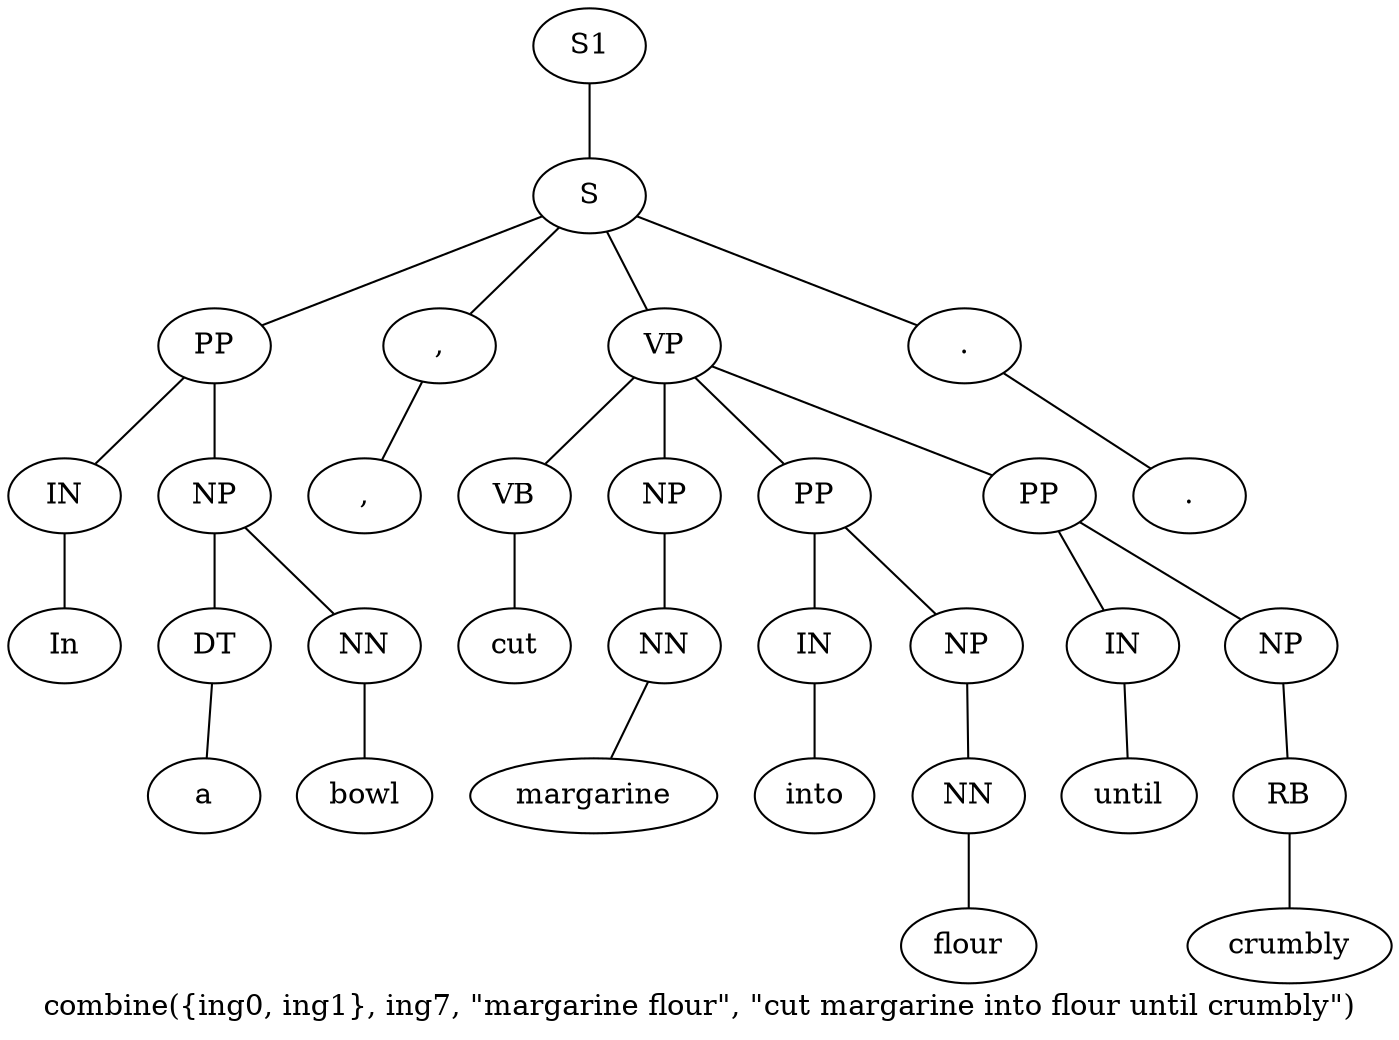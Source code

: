 graph SyntaxGraph {
	label = "combine({ing0, ing1}, ing7, \"margarine flour\", \"cut margarine into flour until crumbly\")";
	Node0 [label="S1"];
	Node1 [label="S"];
	Node2 [label="PP"];
	Node3 [label="IN"];
	Node4 [label="In"];
	Node5 [label="NP"];
	Node6 [label="DT"];
	Node7 [label="a"];
	Node8 [label="NN"];
	Node9 [label="bowl"];
	Node10 [label=","];
	Node11 [label=","];
	Node12 [label="VP"];
	Node13 [label="VB"];
	Node14 [label="cut"];
	Node15 [label="NP"];
	Node16 [label="NN"];
	Node17 [label="margarine"];
	Node18 [label="PP"];
	Node19 [label="IN"];
	Node20 [label="into"];
	Node21 [label="NP"];
	Node22 [label="NN"];
	Node23 [label="flour"];
	Node24 [label="PP"];
	Node25 [label="IN"];
	Node26 [label="until"];
	Node27 [label="NP"];
	Node28 [label="RB"];
	Node29 [label="crumbly"];
	Node30 [label="."];
	Node31 [label="."];

	Node0 -- Node1;
	Node1 -- Node2;
	Node1 -- Node10;
	Node1 -- Node12;
	Node1 -- Node30;
	Node2 -- Node3;
	Node2 -- Node5;
	Node3 -- Node4;
	Node5 -- Node6;
	Node5 -- Node8;
	Node6 -- Node7;
	Node8 -- Node9;
	Node10 -- Node11;
	Node12 -- Node13;
	Node12 -- Node15;
	Node12 -- Node18;
	Node12 -- Node24;
	Node13 -- Node14;
	Node15 -- Node16;
	Node16 -- Node17;
	Node18 -- Node19;
	Node18 -- Node21;
	Node19 -- Node20;
	Node21 -- Node22;
	Node22 -- Node23;
	Node24 -- Node25;
	Node24 -- Node27;
	Node25 -- Node26;
	Node27 -- Node28;
	Node28 -- Node29;
	Node30 -- Node31;
}